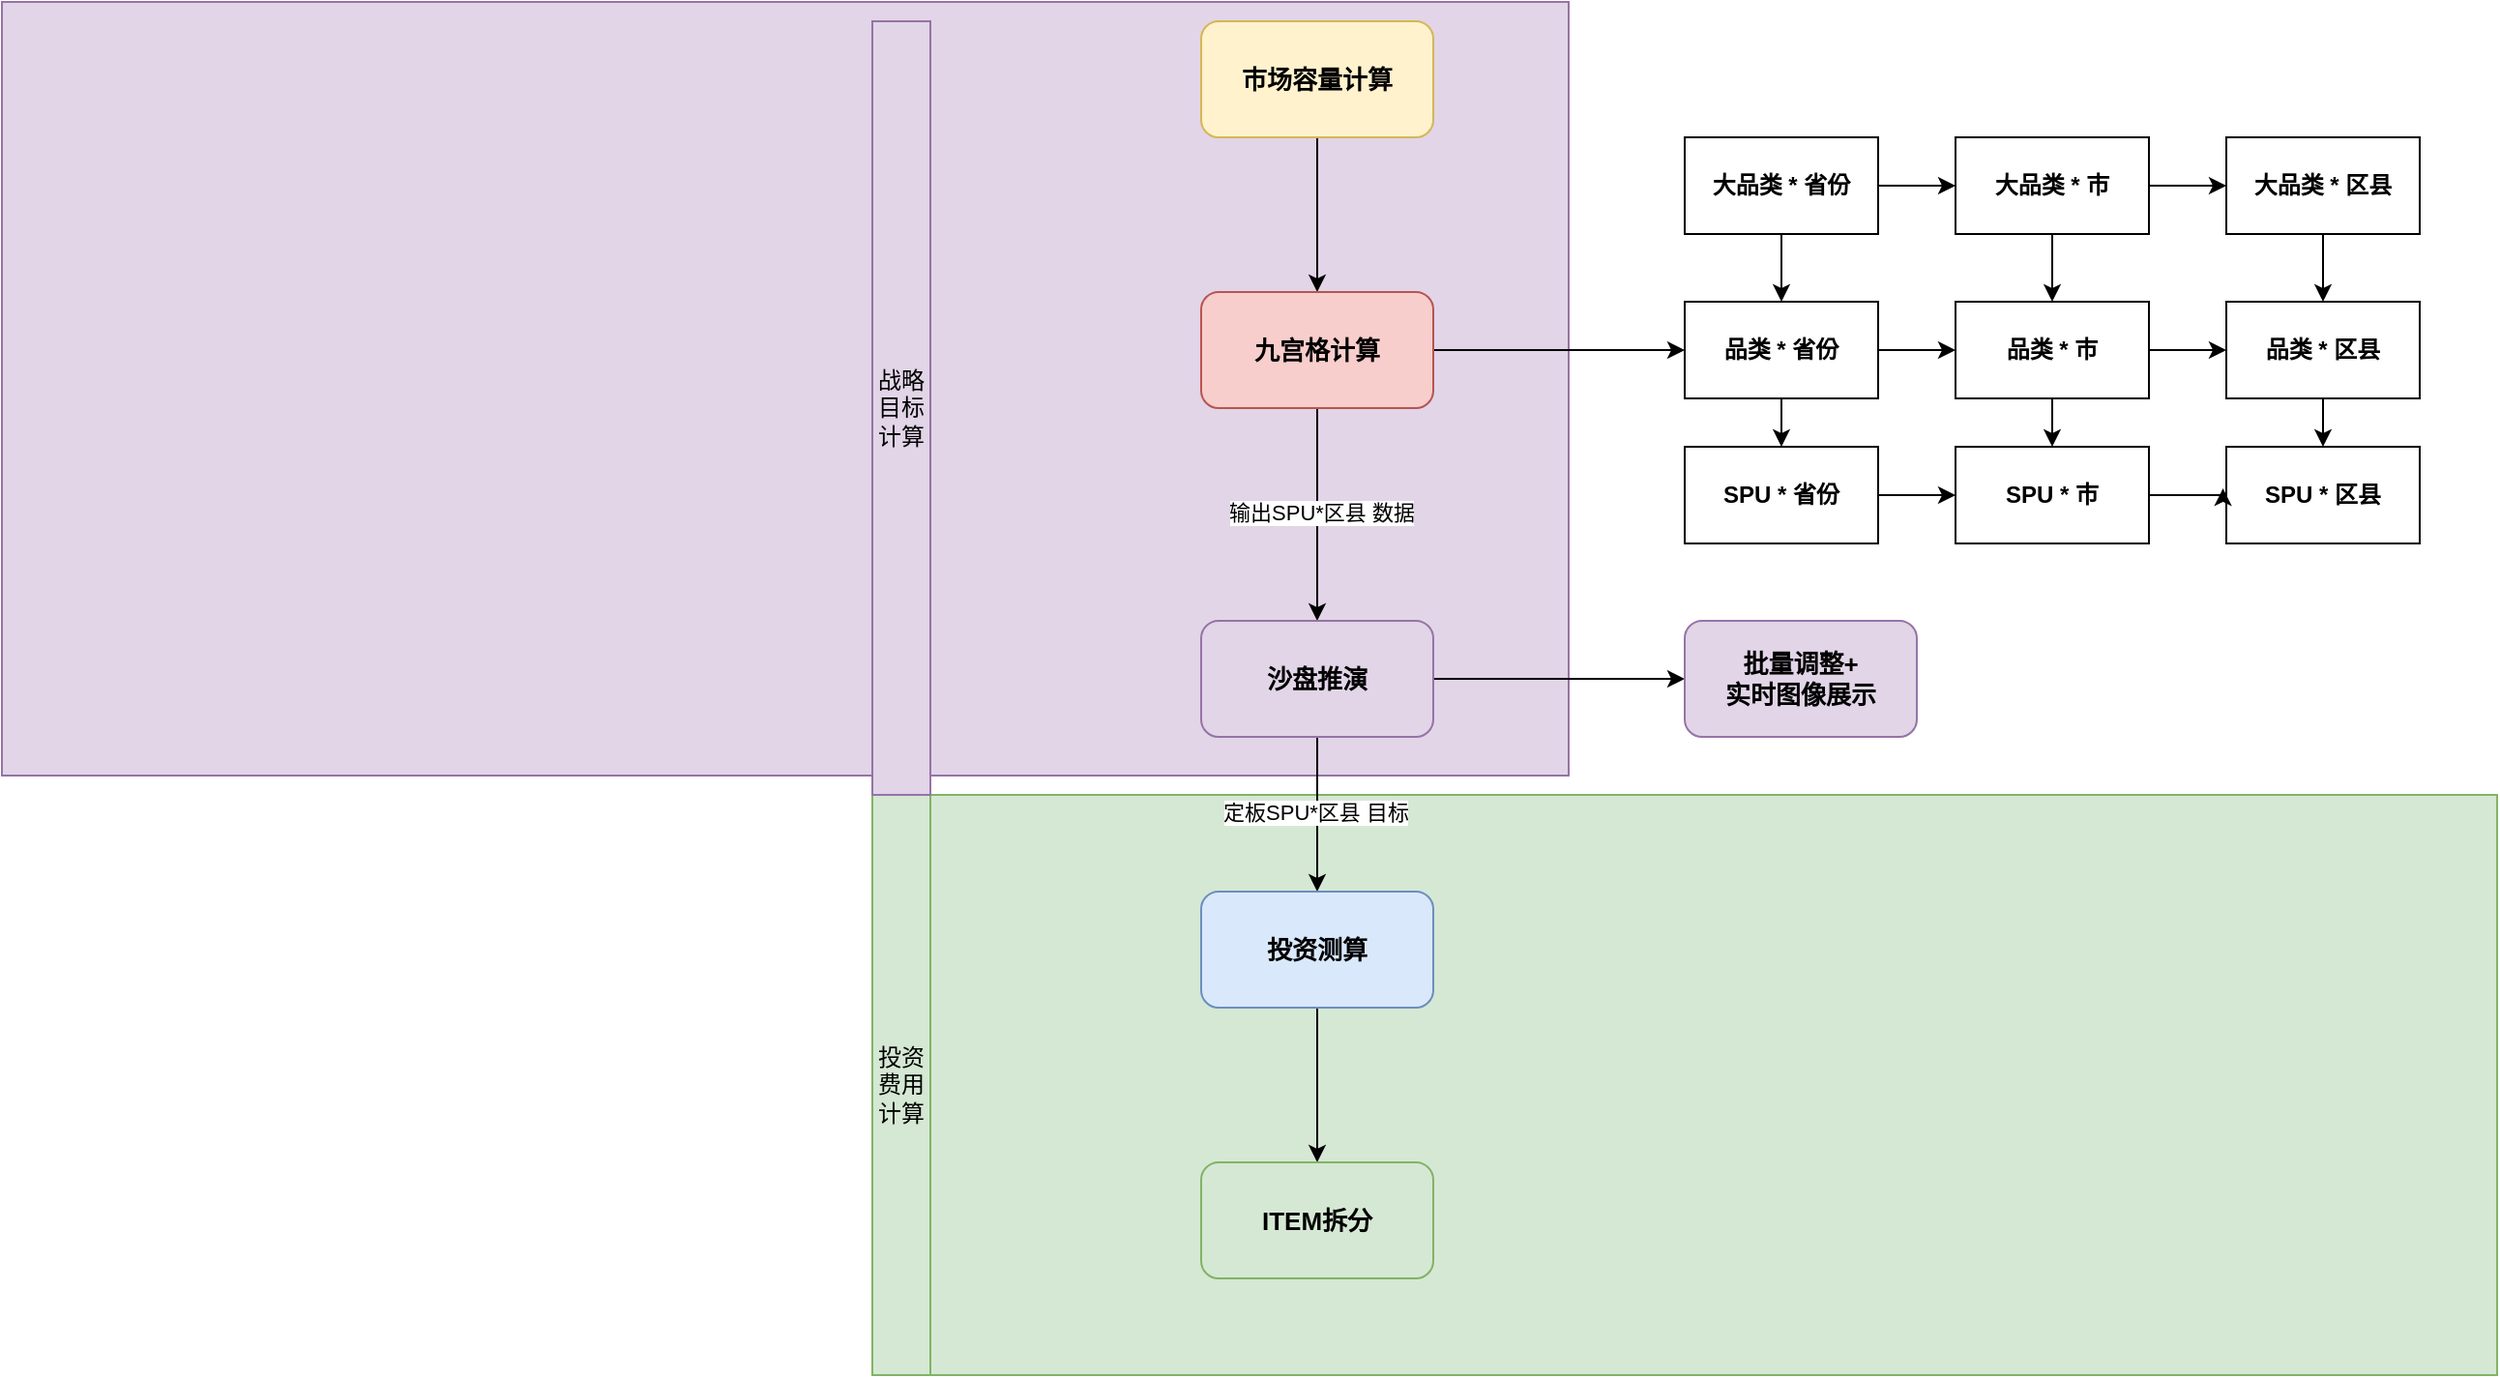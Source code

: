 <mxfile version="22.1.4" type="github">
  <diagram name="第 1 页" id="4YL1XrmtkkjAfpdP6HFZ">
    <mxGraphModel dx="1576" dy="471" grid="1" gridSize="10" guides="1" tooltips="1" connect="1" arrows="1" fold="1" page="1" pageScale="1" pageWidth="827" pageHeight="1169" math="0" shadow="0">
      <root>
        <mxCell id="0" />
        <mxCell id="1" parent="0" />
        <mxCell id="G8Zojh0avLGGt6JoObat-11" value="" style="rounded=0;whiteSpace=wrap;html=1;fillColor=#d5e8d4;strokeColor=#82b366;" vertex="1" parent="1">
          <mxGeometry x="90" y="520" width="810" height="300" as="geometry" />
        </mxCell>
        <mxCell id="G8Zojh0avLGGt6JoObat-10" value="" style="rounded=0;whiteSpace=wrap;html=1;fillColor=#e1d5e7;strokeColor=#9673a6;" vertex="1" parent="1">
          <mxGeometry x="-390" y="110" width="810" height="400" as="geometry" />
        </mxCell>
        <mxCell id="G8Zojh0avLGGt6JoObat-3" value="" style="edgeStyle=orthogonalEdgeStyle;rounded=0;orthogonalLoop=1;jettySize=auto;html=1;fontSize=13;fontStyle=1" edge="1" parent="1" source="G8Zojh0avLGGt6JoObat-1" target="G8Zojh0avLGGt6JoObat-2">
          <mxGeometry relative="1" as="geometry" />
        </mxCell>
        <mxCell id="G8Zojh0avLGGt6JoObat-1" value="市场容量计算" style="rounded=1;whiteSpace=wrap;html=1;fillColor=#fff2cc;strokeColor=#d6b656;fontSize=13;fontStyle=1" vertex="1" parent="1">
          <mxGeometry x="230" y="120" width="120" height="60" as="geometry" />
        </mxCell>
        <mxCell id="G8Zojh0avLGGt6JoObat-5" value="" style="edgeStyle=orthogonalEdgeStyle;rounded=0;orthogonalLoop=1;jettySize=auto;html=1;fontSize=13;fontStyle=1;entryX=0.5;entryY=0;entryDx=0;entryDy=0;" edge="1" parent="1" source="G8Zojh0avLGGt6JoObat-2" target="G8Zojh0avLGGt6JoObat-4">
          <mxGeometry relative="1" as="geometry">
            <mxPoint x="290" y="400" as="targetPoint" />
          </mxGeometry>
        </mxCell>
        <mxCell id="G8Zojh0avLGGt6JoObat-31" value="输出SPU*区县 数据" style="edgeLabel;html=1;align=center;verticalAlign=middle;resizable=0;points=[];" vertex="1" connectable="0" parent="G8Zojh0avLGGt6JoObat-5">
          <mxGeometry x="-0.025" y="2" relative="1" as="geometry">
            <mxPoint as="offset" />
          </mxGeometry>
        </mxCell>
        <mxCell id="G8Zojh0avLGGt6JoObat-30" style="edgeStyle=orthogonalEdgeStyle;rounded=0;orthogonalLoop=1;jettySize=auto;html=1;exitX=1;exitY=0.5;exitDx=0;exitDy=0;entryX=0;entryY=0.5;entryDx=0;entryDy=0;" edge="1" parent="1" source="G8Zojh0avLGGt6JoObat-2" target="G8Zojh0avLGGt6JoObat-21">
          <mxGeometry relative="1" as="geometry" />
        </mxCell>
        <mxCell id="G8Zojh0avLGGt6JoObat-2" value="九宫格计算" style="rounded=1;whiteSpace=wrap;html=1;fillColor=#f8cecc;strokeColor=#b85450;fontSize=13;fontStyle=1" vertex="1" parent="1">
          <mxGeometry x="230" y="260" width="120" height="60" as="geometry" />
        </mxCell>
        <mxCell id="G8Zojh0avLGGt6JoObat-7" value="" style="edgeStyle=orthogonalEdgeStyle;rounded=0;orthogonalLoop=1;jettySize=auto;html=1;fontSize=13;fontStyle=1" edge="1" parent="1" source="G8Zojh0avLGGt6JoObat-4" target="G8Zojh0avLGGt6JoObat-6">
          <mxGeometry relative="1" as="geometry" />
        </mxCell>
        <mxCell id="G8Zojh0avLGGt6JoObat-34" value="定板SPU*区县 目标" style="edgeLabel;html=1;align=center;verticalAlign=middle;resizable=0;points=[];" vertex="1" connectable="0" parent="G8Zojh0avLGGt6JoObat-7">
          <mxGeometry x="-0.025" y="-1" relative="1" as="geometry">
            <mxPoint as="offset" />
          </mxGeometry>
        </mxCell>
        <mxCell id="G8Zojh0avLGGt6JoObat-36" value="" style="edgeStyle=orthogonalEdgeStyle;rounded=0;orthogonalLoop=1;jettySize=auto;html=1;" edge="1" parent="1" source="G8Zojh0avLGGt6JoObat-4" target="G8Zojh0avLGGt6JoObat-35">
          <mxGeometry relative="1" as="geometry" />
        </mxCell>
        <mxCell id="G8Zojh0avLGGt6JoObat-4" value="沙盘推演" style="rounded=1;whiteSpace=wrap;html=1;fillColor=#e1d5e7;strokeColor=#9673a6;fontSize=13;fontStyle=1" vertex="1" parent="1">
          <mxGeometry x="230" y="430" width="120" height="60" as="geometry" />
        </mxCell>
        <mxCell id="G8Zojh0avLGGt6JoObat-9" value="" style="edgeStyle=orthogonalEdgeStyle;rounded=0;orthogonalLoop=1;jettySize=auto;html=1;fontSize=13;fontStyle=1" edge="1" parent="1" source="G8Zojh0avLGGt6JoObat-6" target="G8Zojh0avLGGt6JoObat-8">
          <mxGeometry relative="1" as="geometry" />
        </mxCell>
        <mxCell id="G8Zojh0avLGGt6JoObat-6" value="投资测算" style="rounded=1;whiteSpace=wrap;html=1;fillColor=#dae8fc;strokeColor=#6c8ebf;fontSize=13;fontStyle=1" vertex="1" parent="1">
          <mxGeometry x="230" y="570" width="120" height="60" as="geometry" />
        </mxCell>
        <mxCell id="G8Zojh0avLGGt6JoObat-8" value="ITEM拆分" style="rounded=1;whiteSpace=wrap;html=1;fillColor=#d5e8d4;strokeColor=#82b366;fontSize=13;fontStyle=1" vertex="1" parent="1">
          <mxGeometry x="230" y="710" width="120" height="60" as="geometry" />
        </mxCell>
        <mxCell id="G8Zojh0avLGGt6JoObat-12" value="投资费用计算" style="rounded=0;whiteSpace=wrap;html=1;fillColor=#d5e8d4;strokeColor=#82b366;" vertex="1" parent="1">
          <mxGeometry x="60" y="520" width="30" height="300" as="geometry" />
        </mxCell>
        <mxCell id="G8Zojh0avLGGt6JoObat-13" value="战略目标计算" style="rounded=0;whiteSpace=wrap;html=1;fillColor=#e1d5e7;strokeColor=#9673a6;" vertex="1" parent="1">
          <mxGeometry x="60" y="120" width="30" height="400" as="geometry" />
        </mxCell>
        <mxCell id="G8Zojh0avLGGt6JoObat-39" value="" style="edgeStyle=orthogonalEdgeStyle;rounded=0;orthogonalLoop=1;jettySize=auto;html=1;" edge="1" parent="1" source="G8Zojh0avLGGt6JoObat-17" target="G8Zojh0avLGGt6JoObat-19">
          <mxGeometry relative="1" as="geometry" />
        </mxCell>
        <mxCell id="G8Zojh0avLGGt6JoObat-41" value="" style="edgeStyle=orthogonalEdgeStyle;rounded=0;orthogonalLoop=1;jettySize=auto;html=1;entryX=0.5;entryY=0;entryDx=0;entryDy=0;" edge="1" parent="1" source="G8Zojh0avLGGt6JoObat-17" target="G8Zojh0avLGGt6JoObat-21">
          <mxGeometry relative="1" as="geometry" />
        </mxCell>
        <mxCell id="G8Zojh0avLGGt6JoObat-17" value="大品类 * 省份" style="rounded=0;whiteSpace=wrap;html=1;fontStyle=1" vertex="1" parent="1">
          <mxGeometry x="480" y="180" width="100" height="50" as="geometry" />
        </mxCell>
        <mxCell id="G8Zojh0avLGGt6JoObat-40" value="" style="edgeStyle=orthogonalEdgeStyle;rounded=0;orthogonalLoop=1;jettySize=auto;html=1;" edge="1" parent="1" source="G8Zojh0avLGGt6JoObat-19" target="G8Zojh0avLGGt6JoObat-20">
          <mxGeometry relative="1" as="geometry" />
        </mxCell>
        <mxCell id="G8Zojh0avLGGt6JoObat-45" style="edgeStyle=orthogonalEdgeStyle;rounded=0;orthogonalLoop=1;jettySize=auto;html=1;exitX=0.5;exitY=1;exitDx=0;exitDy=0;entryX=0.5;entryY=0;entryDx=0;entryDy=0;" edge="1" parent="1" source="G8Zojh0avLGGt6JoObat-19" target="G8Zojh0avLGGt6JoObat-22">
          <mxGeometry relative="1" as="geometry" />
        </mxCell>
        <mxCell id="G8Zojh0avLGGt6JoObat-19" value="大品类 * 市" style="rounded=0;whiteSpace=wrap;html=1;fontStyle=1" vertex="1" parent="1">
          <mxGeometry x="620" y="180" width="100" height="50" as="geometry" />
        </mxCell>
        <mxCell id="G8Zojh0avLGGt6JoObat-47" style="edgeStyle=orthogonalEdgeStyle;rounded=0;orthogonalLoop=1;jettySize=auto;html=1;exitX=0.5;exitY=1;exitDx=0;exitDy=0;entryX=0.5;entryY=0;entryDx=0;entryDy=0;" edge="1" parent="1" source="G8Zojh0avLGGt6JoObat-20" target="G8Zojh0avLGGt6JoObat-23">
          <mxGeometry relative="1" as="geometry" />
        </mxCell>
        <mxCell id="G8Zojh0avLGGt6JoObat-20" value="大品类 * 区县" style="rounded=0;whiteSpace=wrap;html=1;fontStyle=1" vertex="1" parent="1">
          <mxGeometry x="760" y="180" width="100" height="50" as="geometry" />
        </mxCell>
        <mxCell id="G8Zojh0avLGGt6JoObat-44" style="edgeStyle=orthogonalEdgeStyle;rounded=0;orthogonalLoop=1;jettySize=auto;html=1;exitX=0.5;exitY=1;exitDx=0;exitDy=0;entryX=0.5;entryY=0;entryDx=0;entryDy=0;" edge="1" parent="1" source="G8Zojh0avLGGt6JoObat-21" target="G8Zojh0avLGGt6JoObat-27">
          <mxGeometry relative="1" as="geometry" />
        </mxCell>
        <mxCell id="G8Zojh0avLGGt6JoObat-49" style="edgeStyle=orthogonalEdgeStyle;rounded=0;orthogonalLoop=1;jettySize=auto;html=1;exitX=1;exitY=0.5;exitDx=0;exitDy=0;entryX=0;entryY=0.5;entryDx=0;entryDy=0;" edge="1" parent="1" source="G8Zojh0avLGGt6JoObat-21" target="G8Zojh0avLGGt6JoObat-22">
          <mxGeometry relative="1" as="geometry" />
        </mxCell>
        <mxCell id="G8Zojh0avLGGt6JoObat-21" value="品类 * 省份" style="rounded=0;whiteSpace=wrap;html=1;fontStyle=1" vertex="1" parent="1">
          <mxGeometry x="480" y="265" width="100" height="50" as="geometry" />
        </mxCell>
        <mxCell id="G8Zojh0avLGGt6JoObat-46" style="edgeStyle=orthogonalEdgeStyle;rounded=0;orthogonalLoop=1;jettySize=auto;html=1;exitX=0.5;exitY=1;exitDx=0;exitDy=0;entryX=0.5;entryY=0;entryDx=0;entryDy=0;" edge="1" parent="1" source="G8Zojh0avLGGt6JoObat-22" target="G8Zojh0avLGGt6JoObat-28">
          <mxGeometry relative="1" as="geometry" />
        </mxCell>
        <mxCell id="G8Zojh0avLGGt6JoObat-52" style="edgeStyle=orthogonalEdgeStyle;rounded=0;orthogonalLoop=1;jettySize=auto;html=1;exitX=1;exitY=0.5;exitDx=0;exitDy=0;entryX=0;entryY=0.5;entryDx=0;entryDy=0;" edge="1" parent="1" source="G8Zojh0avLGGt6JoObat-22" target="G8Zojh0avLGGt6JoObat-23">
          <mxGeometry relative="1" as="geometry" />
        </mxCell>
        <mxCell id="G8Zojh0avLGGt6JoObat-22" value="品类 * 市" style="rounded=0;whiteSpace=wrap;html=1;fontStyle=1" vertex="1" parent="1">
          <mxGeometry x="620" y="265" width="100" height="50" as="geometry" />
        </mxCell>
        <mxCell id="G8Zojh0avLGGt6JoObat-48" style="edgeStyle=orthogonalEdgeStyle;rounded=0;orthogonalLoop=1;jettySize=auto;html=1;exitX=0.5;exitY=1;exitDx=0;exitDy=0;entryX=0.5;entryY=0;entryDx=0;entryDy=0;" edge="1" parent="1" source="G8Zojh0avLGGt6JoObat-23" target="G8Zojh0avLGGt6JoObat-29">
          <mxGeometry relative="1" as="geometry" />
        </mxCell>
        <mxCell id="G8Zojh0avLGGt6JoObat-23" value="品类 * 区县" style="rounded=0;whiteSpace=wrap;html=1;fontStyle=1" vertex="1" parent="1">
          <mxGeometry x="760" y="265" width="100" height="50" as="geometry" />
        </mxCell>
        <mxCell id="G8Zojh0avLGGt6JoObat-50" style="edgeStyle=orthogonalEdgeStyle;rounded=0;orthogonalLoop=1;jettySize=auto;html=1;exitX=1;exitY=0.5;exitDx=0;exitDy=0;entryX=0;entryY=0.5;entryDx=0;entryDy=0;" edge="1" parent="1" source="G8Zojh0avLGGt6JoObat-27" target="G8Zojh0avLGGt6JoObat-28">
          <mxGeometry relative="1" as="geometry" />
        </mxCell>
        <mxCell id="G8Zojh0avLGGt6JoObat-27" value="SPU * 省份" style="rounded=0;whiteSpace=wrap;html=1;fontStyle=1" vertex="1" parent="1">
          <mxGeometry x="480" y="340" width="100" height="50" as="geometry" />
        </mxCell>
        <mxCell id="G8Zojh0avLGGt6JoObat-28" value="SPU * 市" style="rounded=0;whiteSpace=wrap;html=1;fontStyle=1" vertex="1" parent="1">
          <mxGeometry x="620" y="340" width="100" height="50" as="geometry" />
        </mxCell>
        <mxCell id="G8Zojh0avLGGt6JoObat-29" value="SPU * 区县" style="rounded=0;whiteSpace=wrap;html=1;fontStyle=1" vertex="1" parent="1">
          <mxGeometry x="760" y="340" width="100" height="50" as="geometry" />
        </mxCell>
        <mxCell id="G8Zojh0avLGGt6JoObat-35" value="批量调整+&lt;br&gt;实时图像展示" style="rounded=1;whiteSpace=wrap;html=1;fillColor=#e1d5e7;strokeColor=#9673a6;fontSize=13;fontStyle=1" vertex="1" parent="1">
          <mxGeometry x="480" y="430" width="120" height="60" as="geometry" />
        </mxCell>
        <mxCell id="G8Zojh0avLGGt6JoObat-51" style="edgeStyle=orthogonalEdgeStyle;rounded=0;orthogonalLoop=1;jettySize=auto;html=1;exitX=1;exitY=0.5;exitDx=0;exitDy=0;entryX=-0.017;entryY=0.431;entryDx=0;entryDy=0;entryPerimeter=0;" edge="1" parent="1" source="G8Zojh0avLGGt6JoObat-28" target="G8Zojh0avLGGt6JoObat-29">
          <mxGeometry relative="1" as="geometry" />
        </mxCell>
      </root>
    </mxGraphModel>
  </diagram>
</mxfile>
